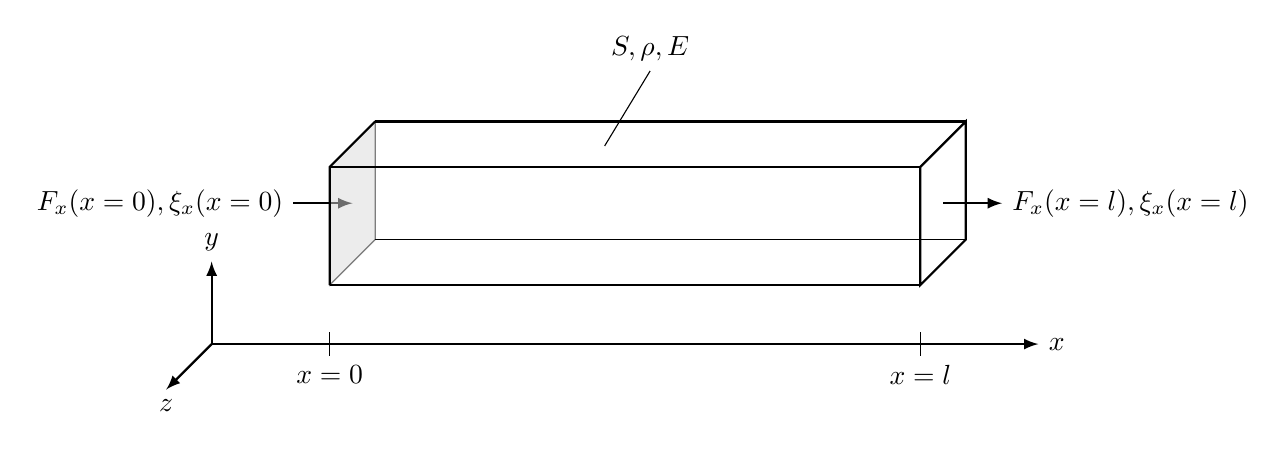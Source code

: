 ﻿\begin{tikzpicture}[>=latex,scale=1.5,thick]
\draw[->] (0.5,0,0) node[left] {$F_x(x=0),\xi_x(x=0)$} -- +(0.5,0,0);
\draw[->] (6,0,0)  -- +(0.5,0,0)node[right] {$F_x(x=l),\xi_x(x=l)$};
%\draw[->] (1,1,0) node[left] {$F_y$} -- +(0,-0.5,0);
\draw[thin] (1,-0.5,-0.5) -- +(5,0,0);
\draw[thin,fill=gray!30!white,opacity=0.5] (1,-0.5,-0.5) -- +(0,0,1)-- +(0,1,1)-- +(0,1,0) --cycle;
\draw[] (1,-0.5,-0.5) +(0,0,1)-- +(0,1,1)-- +(0,1,0);
\draw%[decorate,decoration={random steps,amplitude=0.3mm,segment length=1mm}]
 (6,-0.5,-0.5) -- +(0,0,1)-- +(0,1,1)-- +(0,1,0) --cycle;
\draw (1,0.5,-0.5) -- +(5,0,0);
\draw (1,0.5,0.5) -- +(5,0,0);
\draw (1,-0.5,0.5) -- +(5,0,0);
\begin{scope}[->,scale=1]
\draw (0,-1,0.5) -- +(7,0,0) node[right] {$x$};
\draw (0,-1,0.5) -- +(0,0.7,0) node[above] {$y$};
\draw (0,-1,0.5)  -- +(0,0,1) node[below] {$z$};
\end{scope}
\draw[thin] (1,-0.9,0.5) -- +(0,-0.2,0) node [below] {$x=0$};
\draw[thin] (6,-0.9,0.5) -- +(0,-0.2,0) node [below] {$x=l$};
\draw[thin] (3,0.35,-0.35) -- +(0,0.25,-1) node[above] {$S,\rho,E$};
\end{tikzpicture}